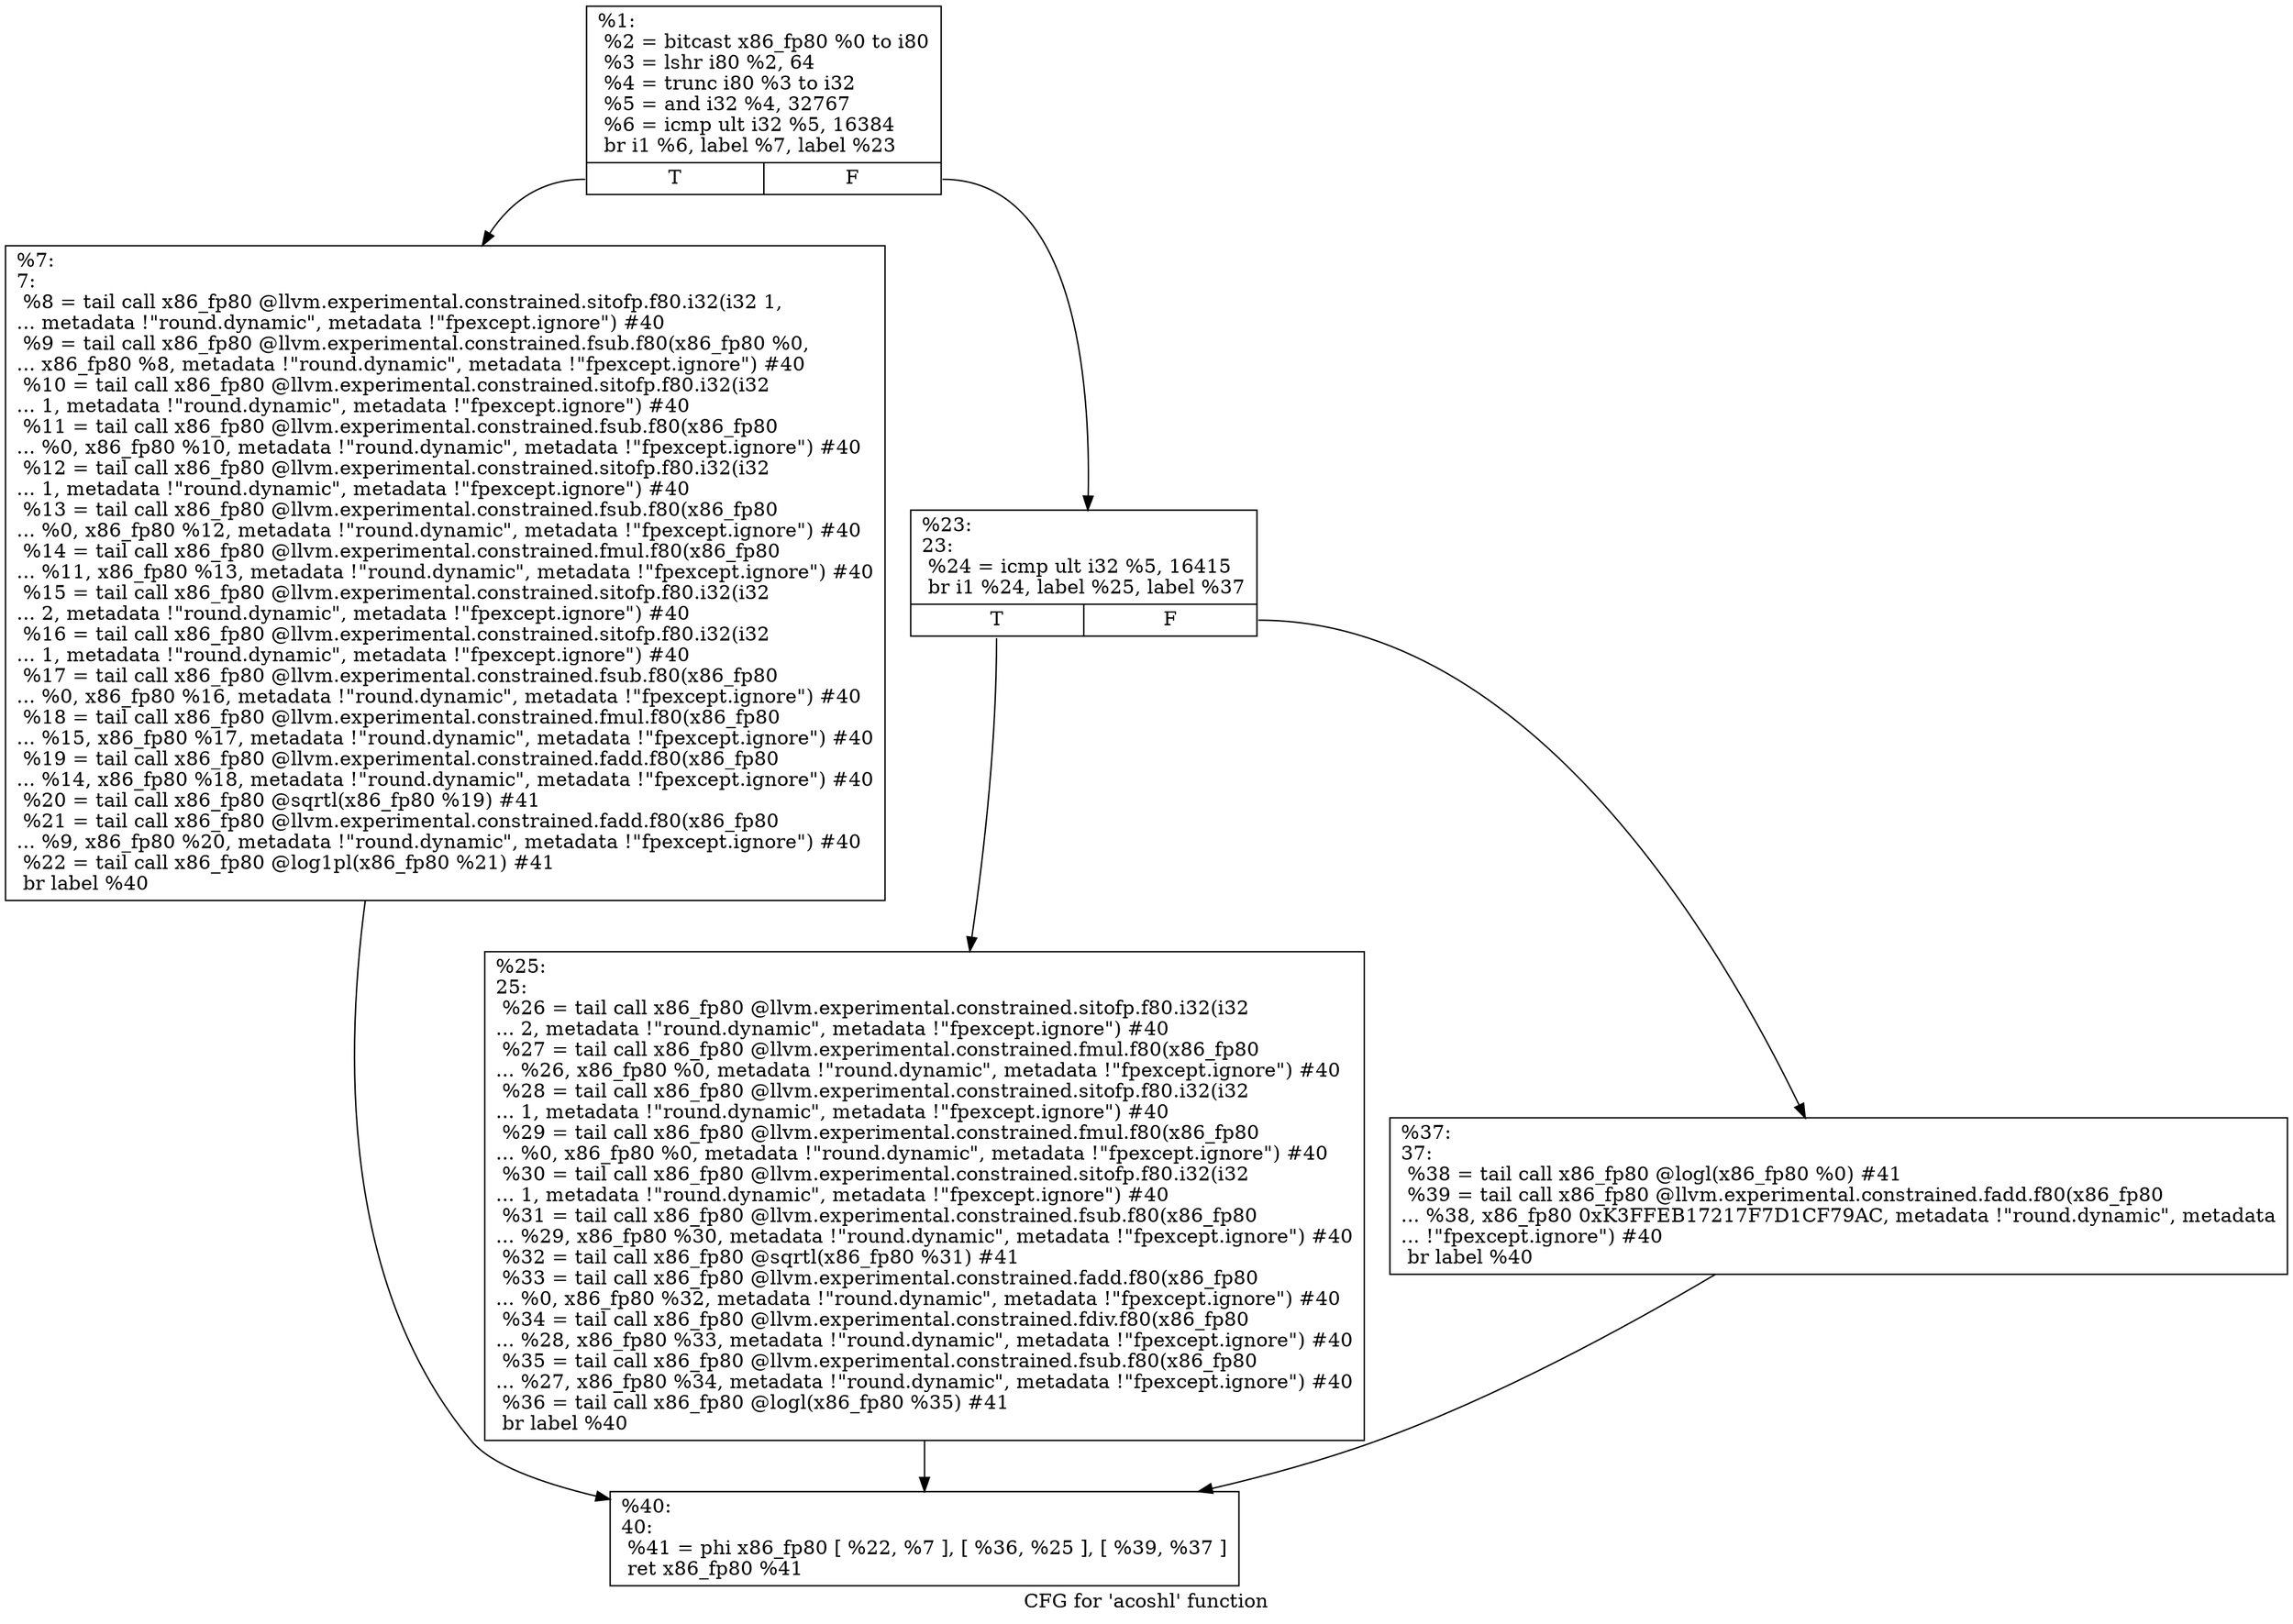 digraph "CFG for 'acoshl' function" {
	label="CFG for 'acoshl' function";

	Node0x1fc1820 [shape=record,label="{%1:\l  %2 = bitcast x86_fp80 %0 to i80\l  %3 = lshr i80 %2, 64\l  %4 = trunc i80 %3 to i32\l  %5 = and i32 %4, 32767\l  %6 = icmp ult i32 %5, 16384\l  br i1 %6, label %7, label %23\l|{<s0>T|<s1>F}}"];
	Node0x1fc1820:s0 -> Node0x1fc1870;
	Node0x1fc1820:s1 -> Node0x1fc18c0;
	Node0x1fc1870 [shape=record,label="{%7:\l7:                                                \l  %8 = tail call x86_fp80 @llvm.experimental.constrained.sitofp.f80.i32(i32 1,\l... metadata !\"round.dynamic\", metadata !\"fpexcept.ignore\") #40\l  %9 = tail call x86_fp80 @llvm.experimental.constrained.fsub.f80(x86_fp80 %0,\l... x86_fp80 %8, metadata !\"round.dynamic\", metadata !\"fpexcept.ignore\") #40\l  %10 = tail call x86_fp80 @llvm.experimental.constrained.sitofp.f80.i32(i32\l... 1, metadata !\"round.dynamic\", metadata !\"fpexcept.ignore\") #40\l  %11 = tail call x86_fp80 @llvm.experimental.constrained.fsub.f80(x86_fp80\l... %0, x86_fp80 %10, metadata !\"round.dynamic\", metadata !\"fpexcept.ignore\") #40\l  %12 = tail call x86_fp80 @llvm.experimental.constrained.sitofp.f80.i32(i32\l... 1, metadata !\"round.dynamic\", metadata !\"fpexcept.ignore\") #40\l  %13 = tail call x86_fp80 @llvm.experimental.constrained.fsub.f80(x86_fp80\l... %0, x86_fp80 %12, metadata !\"round.dynamic\", metadata !\"fpexcept.ignore\") #40\l  %14 = tail call x86_fp80 @llvm.experimental.constrained.fmul.f80(x86_fp80\l... %11, x86_fp80 %13, metadata !\"round.dynamic\", metadata !\"fpexcept.ignore\") #40\l  %15 = tail call x86_fp80 @llvm.experimental.constrained.sitofp.f80.i32(i32\l... 2, metadata !\"round.dynamic\", metadata !\"fpexcept.ignore\") #40\l  %16 = tail call x86_fp80 @llvm.experimental.constrained.sitofp.f80.i32(i32\l... 1, metadata !\"round.dynamic\", metadata !\"fpexcept.ignore\") #40\l  %17 = tail call x86_fp80 @llvm.experimental.constrained.fsub.f80(x86_fp80\l... %0, x86_fp80 %16, metadata !\"round.dynamic\", metadata !\"fpexcept.ignore\") #40\l  %18 = tail call x86_fp80 @llvm.experimental.constrained.fmul.f80(x86_fp80\l... %15, x86_fp80 %17, metadata !\"round.dynamic\", metadata !\"fpexcept.ignore\") #40\l  %19 = tail call x86_fp80 @llvm.experimental.constrained.fadd.f80(x86_fp80\l... %14, x86_fp80 %18, metadata !\"round.dynamic\", metadata !\"fpexcept.ignore\") #40\l  %20 = tail call x86_fp80 @sqrtl(x86_fp80 %19) #41\l  %21 = tail call x86_fp80 @llvm.experimental.constrained.fadd.f80(x86_fp80\l... %9, x86_fp80 %20, metadata !\"round.dynamic\", metadata !\"fpexcept.ignore\") #40\l  %22 = tail call x86_fp80 @log1pl(x86_fp80 %21) #41\l  br label %40\l}"];
	Node0x1fc1870 -> Node0x1fc19b0;
	Node0x1fc18c0 [shape=record,label="{%23:\l23:                                               \l  %24 = icmp ult i32 %5, 16415\l  br i1 %24, label %25, label %37\l|{<s0>T|<s1>F}}"];
	Node0x1fc18c0:s0 -> Node0x1fc1910;
	Node0x1fc18c0:s1 -> Node0x1fc1960;
	Node0x1fc1910 [shape=record,label="{%25:\l25:                                               \l  %26 = tail call x86_fp80 @llvm.experimental.constrained.sitofp.f80.i32(i32\l... 2, metadata !\"round.dynamic\", metadata !\"fpexcept.ignore\") #40\l  %27 = tail call x86_fp80 @llvm.experimental.constrained.fmul.f80(x86_fp80\l... %26, x86_fp80 %0, metadata !\"round.dynamic\", metadata !\"fpexcept.ignore\") #40\l  %28 = tail call x86_fp80 @llvm.experimental.constrained.sitofp.f80.i32(i32\l... 1, metadata !\"round.dynamic\", metadata !\"fpexcept.ignore\") #40\l  %29 = tail call x86_fp80 @llvm.experimental.constrained.fmul.f80(x86_fp80\l... %0, x86_fp80 %0, metadata !\"round.dynamic\", metadata !\"fpexcept.ignore\") #40\l  %30 = tail call x86_fp80 @llvm.experimental.constrained.sitofp.f80.i32(i32\l... 1, metadata !\"round.dynamic\", metadata !\"fpexcept.ignore\") #40\l  %31 = tail call x86_fp80 @llvm.experimental.constrained.fsub.f80(x86_fp80\l... %29, x86_fp80 %30, metadata !\"round.dynamic\", metadata !\"fpexcept.ignore\") #40\l  %32 = tail call x86_fp80 @sqrtl(x86_fp80 %31) #41\l  %33 = tail call x86_fp80 @llvm.experimental.constrained.fadd.f80(x86_fp80\l... %0, x86_fp80 %32, metadata !\"round.dynamic\", metadata !\"fpexcept.ignore\") #40\l  %34 = tail call x86_fp80 @llvm.experimental.constrained.fdiv.f80(x86_fp80\l... %28, x86_fp80 %33, metadata !\"round.dynamic\", metadata !\"fpexcept.ignore\") #40\l  %35 = tail call x86_fp80 @llvm.experimental.constrained.fsub.f80(x86_fp80\l... %27, x86_fp80 %34, metadata !\"round.dynamic\", metadata !\"fpexcept.ignore\") #40\l  %36 = tail call x86_fp80 @logl(x86_fp80 %35) #41\l  br label %40\l}"];
	Node0x1fc1910 -> Node0x1fc19b0;
	Node0x1fc1960 [shape=record,label="{%37:\l37:                                               \l  %38 = tail call x86_fp80 @logl(x86_fp80 %0) #41\l  %39 = tail call x86_fp80 @llvm.experimental.constrained.fadd.f80(x86_fp80\l... %38, x86_fp80 0xK3FFEB17217F7D1CF79AC, metadata !\"round.dynamic\", metadata\l... !\"fpexcept.ignore\") #40\l  br label %40\l}"];
	Node0x1fc1960 -> Node0x1fc19b0;
	Node0x1fc19b0 [shape=record,label="{%40:\l40:                                               \l  %41 = phi x86_fp80 [ %22, %7 ], [ %36, %25 ], [ %39, %37 ]\l  ret x86_fp80 %41\l}"];
}
